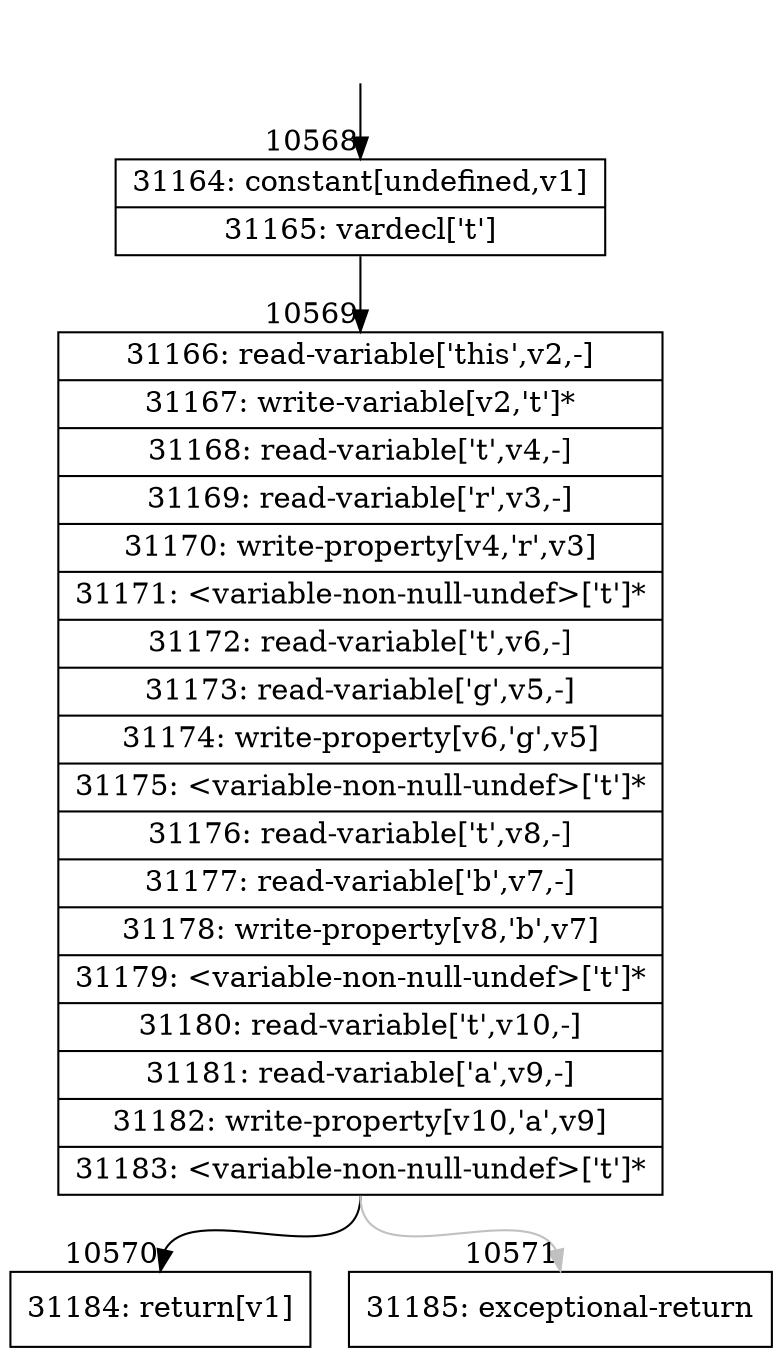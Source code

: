 digraph {
rankdir="TD"
BB_entry772[shape=none,label=""];
BB_entry772 -> BB10568 [tailport=s, headport=n, headlabel="    10568"]
BB10568 [shape=record label="{31164: constant[undefined,v1]|31165: vardecl['t']}" ] 
BB10568 -> BB10569 [tailport=s, headport=n, headlabel="      10569"]
BB10569 [shape=record label="{31166: read-variable['this',v2,-]|31167: write-variable[v2,'t']*|31168: read-variable['t',v4,-]|31169: read-variable['r',v3,-]|31170: write-property[v4,'r',v3]|31171: \<variable-non-null-undef\>['t']*|31172: read-variable['t',v6,-]|31173: read-variable['g',v5,-]|31174: write-property[v6,'g',v5]|31175: \<variable-non-null-undef\>['t']*|31176: read-variable['t',v8,-]|31177: read-variable['b',v7,-]|31178: write-property[v8,'b',v7]|31179: \<variable-non-null-undef\>['t']*|31180: read-variable['t',v10,-]|31181: read-variable['a',v9,-]|31182: write-property[v10,'a',v9]|31183: \<variable-non-null-undef\>['t']*}" ] 
BB10569 -> BB10570 [tailport=s, headport=n, headlabel="      10570"]
BB10569 -> BB10571 [tailport=s, headport=n, color=gray, headlabel="      10571"]
BB10570 [shape=record label="{31184: return[v1]}" ] 
BB10571 [shape=record label="{31185: exceptional-return}" ] 
//#$~ 15041
}
